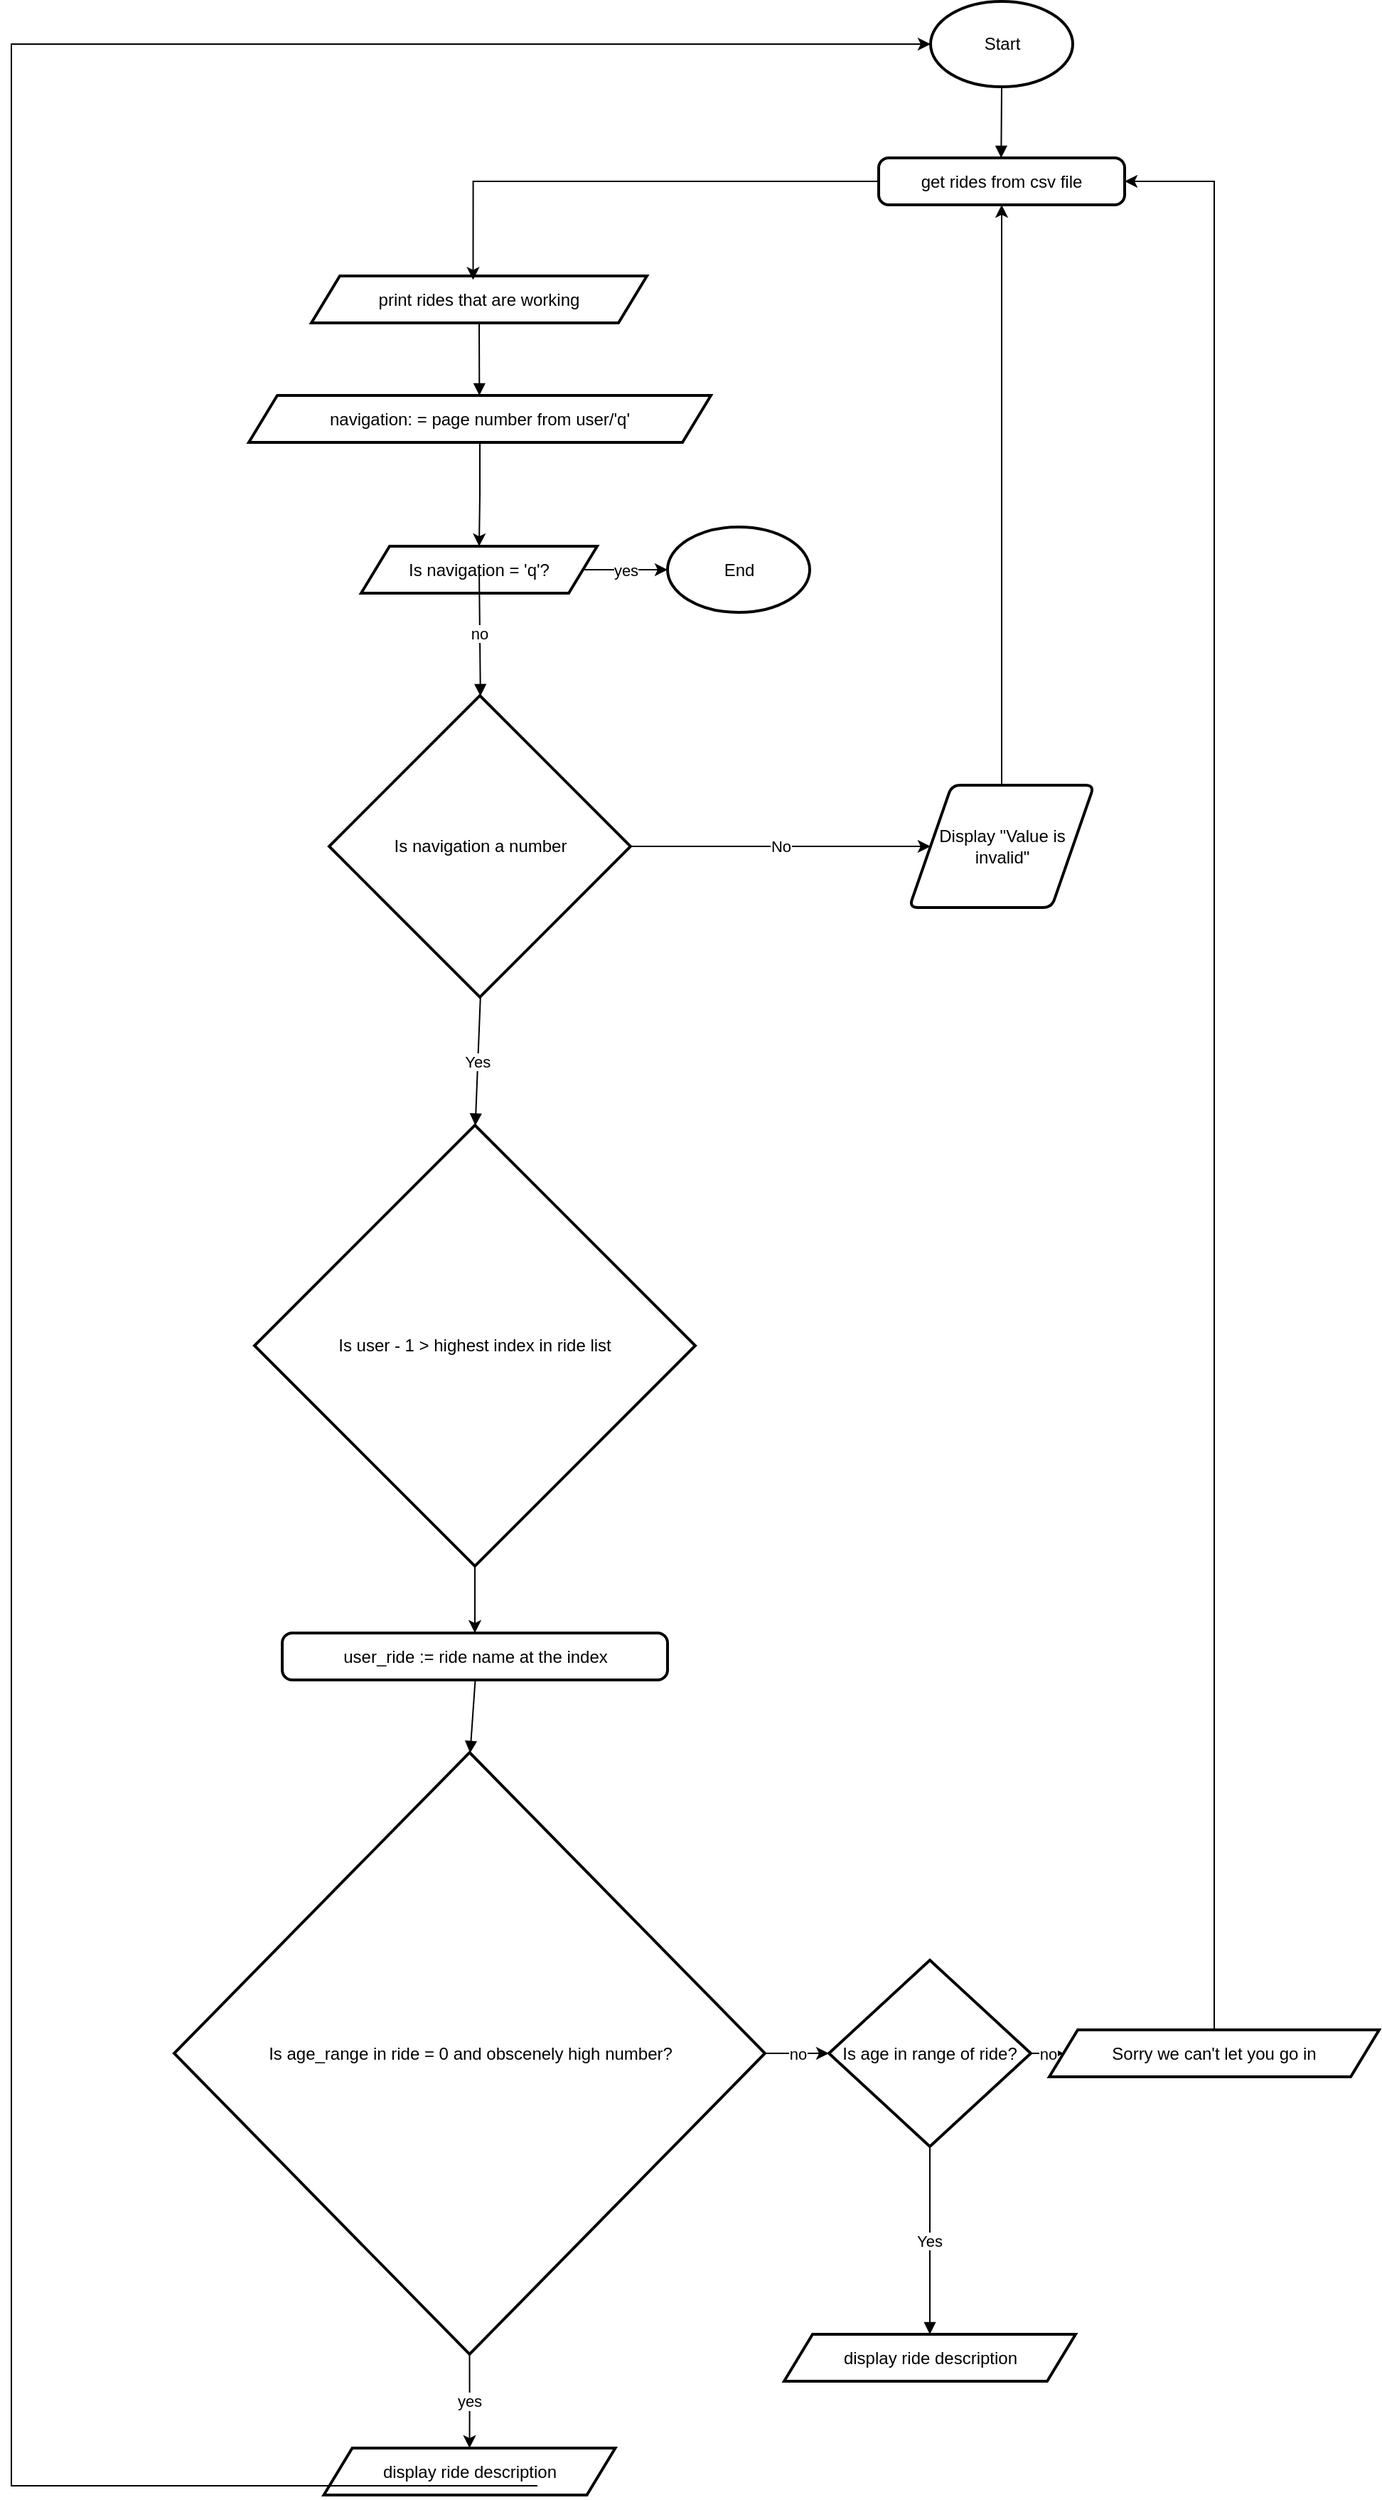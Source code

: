 <mxfile version="24.4.0" type="device">
  <diagram name="Page-1" id="J3T0IwS7myqQdHtLeNHc">
    <mxGraphModel dx="5352" dy="2088" grid="1" gridSize="10" guides="1" tooltips="1" connect="1" arrows="1" fold="1" page="1" pageScale="1" pageWidth="850" pageHeight="1100" math="0" shadow="0">
      <root>
        <mxCell id="0" />
        <mxCell id="1" parent="0" />
        <mxCell id="fhXxiCePGbMJhccEYAMn-2" value="get rides from csv file" style="rounded=1;absoluteArcSize=1;arcSize=14;whiteSpace=wrap;strokeWidth=2;" vertex="1" parent="1">
          <mxGeometry x="980" y="290" width="173" height="33" as="geometry" />
        </mxCell>
        <mxCell id="fhXxiCePGbMJhccEYAMn-3" value="print rides that are working" style="shape=parallelogram;perimeter=parallelogramPerimeter;fixedSize=1;strokeWidth=2;whiteSpace=wrap;" vertex="1" parent="1">
          <mxGeometry x="581" y="373" width="236" height="33" as="geometry" />
        </mxCell>
        <mxCell id="fhXxiCePGbMJhccEYAMn-43" style="edgeStyle=orthogonalEdgeStyle;rounded=0;orthogonalLoop=1;jettySize=auto;html=1;" edge="1" parent="1" source="fhXxiCePGbMJhccEYAMn-4" target="fhXxiCePGbMJhccEYAMn-5">
          <mxGeometry relative="1" as="geometry" />
        </mxCell>
        <mxCell id="fhXxiCePGbMJhccEYAMn-4" value="navigation: = page number from user/&#39;q&#39;" style="shape=parallelogram;perimeter=parallelogramPerimeter;fixedSize=1;strokeWidth=2;whiteSpace=wrap;" vertex="1" parent="1">
          <mxGeometry x="537" y="457" width="325" height="33" as="geometry" />
        </mxCell>
        <mxCell id="fhXxiCePGbMJhccEYAMn-51" value="yes" style="edgeStyle=orthogonalEdgeStyle;rounded=0;orthogonalLoop=1;jettySize=auto;html=1;" edge="1" parent="1" source="fhXxiCePGbMJhccEYAMn-5" target="fhXxiCePGbMJhccEYAMn-32">
          <mxGeometry relative="1" as="geometry" />
        </mxCell>
        <mxCell id="fhXxiCePGbMJhccEYAMn-5" value="Is navigation = &#39;q&#39;?" style="shape=parallelogram;perimeter=parallelogramPerimeter;fixedSize=1;strokeWidth=2;whiteSpace=wrap;" vertex="1" parent="1">
          <mxGeometry x="616" y="563" width="166" height="33" as="geometry" />
        </mxCell>
        <mxCell id="fhXxiCePGbMJhccEYAMn-45" value="No" style="edgeStyle=orthogonalEdgeStyle;rounded=0;orthogonalLoop=1;jettySize=auto;html=1;exitX=1;exitY=0.5;exitDx=0;exitDy=0;" edge="1" parent="1" source="fhXxiCePGbMJhccEYAMn-7" target="fhXxiCePGbMJhccEYAMn-36">
          <mxGeometry relative="1" as="geometry" />
        </mxCell>
        <mxCell id="fhXxiCePGbMJhccEYAMn-7" value="Is navigation a number" style="rhombus;strokeWidth=2;whiteSpace=wrap;" vertex="1" parent="1">
          <mxGeometry x="593.5" y="668" width="212" height="212" as="geometry" />
        </mxCell>
        <mxCell id="fhXxiCePGbMJhccEYAMn-44" style="edgeStyle=orthogonalEdgeStyle;rounded=0;orthogonalLoop=1;jettySize=auto;html=1;exitX=0.5;exitY=1;exitDx=0;exitDy=0;entryX=0.5;entryY=0;entryDx=0;entryDy=0;" edge="1" parent="1" source="fhXxiCePGbMJhccEYAMn-8" target="fhXxiCePGbMJhccEYAMn-9">
          <mxGeometry relative="1" as="geometry" />
        </mxCell>
        <mxCell id="fhXxiCePGbMJhccEYAMn-8" value="Is user - 1 &gt; highest index in ride list" style="rhombus;strokeWidth=2;whiteSpace=wrap;" vertex="1" parent="1">
          <mxGeometry x="541" y="970" width="310" height="310" as="geometry" />
        </mxCell>
        <mxCell id="fhXxiCePGbMJhccEYAMn-9" value="user_ride := ride name at the index" style="rounded=1;absoluteArcSize=1;arcSize=14;whiteSpace=wrap;strokeWidth=2;" vertex="1" parent="1">
          <mxGeometry x="560.5" y="1327" width="271" height="33" as="geometry" />
        </mxCell>
        <mxCell id="fhXxiCePGbMJhccEYAMn-53" value="yes" style="edgeStyle=orthogonalEdgeStyle;rounded=0;orthogonalLoop=1;jettySize=auto;html=1;exitX=0.5;exitY=1;exitDx=0;exitDy=0;entryX=0.5;entryY=0;entryDx=0;entryDy=0;" edge="1" parent="1" source="fhXxiCePGbMJhccEYAMn-11" target="fhXxiCePGbMJhccEYAMn-12">
          <mxGeometry relative="1" as="geometry" />
        </mxCell>
        <mxCell id="fhXxiCePGbMJhccEYAMn-54" value="no" style="edgeStyle=orthogonalEdgeStyle;rounded=0;orthogonalLoop=1;jettySize=auto;html=1;entryX=0;entryY=0.5;entryDx=0;entryDy=0;" edge="1" parent="1" source="fhXxiCePGbMJhccEYAMn-11" target="fhXxiCePGbMJhccEYAMn-13">
          <mxGeometry relative="1" as="geometry" />
        </mxCell>
        <mxCell id="fhXxiCePGbMJhccEYAMn-11" value="Is age_range in ride = 0 and obscenely high number?" style="rhombus;strokeWidth=2;whiteSpace=wrap;" vertex="1" parent="1">
          <mxGeometry x="484.5" y="1411" width="415.5" height="423" as="geometry" />
        </mxCell>
        <mxCell id="fhXxiCePGbMJhccEYAMn-12" value="display ride description" style="shape=parallelogram;perimeter=parallelogramPerimeter;fixedSize=1;strokeWidth=2;whiteSpace=wrap;" vertex="1" parent="1">
          <mxGeometry x="589.75" y="1900" width="205" height="33" as="geometry" />
        </mxCell>
        <mxCell id="fhXxiCePGbMJhccEYAMn-55" value="no" style="edgeStyle=orthogonalEdgeStyle;rounded=0;orthogonalLoop=1;jettySize=auto;html=1;exitX=1;exitY=0.5;exitDx=0;exitDy=0;entryX=0;entryY=0.5;entryDx=0;entryDy=0;" edge="1" parent="1" source="fhXxiCePGbMJhccEYAMn-13" target="fhXxiCePGbMJhccEYAMn-15">
          <mxGeometry relative="1" as="geometry" />
        </mxCell>
        <mxCell id="fhXxiCePGbMJhccEYAMn-13" value="Is age in range of ride?" style="rhombus;strokeWidth=2;whiteSpace=wrap;" vertex="1" parent="1">
          <mxGeometry x="945" y="1557" width="142" height="131" as="geometry" />
        </mxCell>
        <mxCell id="fhXxiCePGbMJhccEYAMn-14" value="display ride description" style="shape=parallelogram;perimeter=parallelogramPerimeter;fixedSize=1;strokeWidth=2;whiteSpace=wrap;" vertex="1" parent="1">
          <mxGeometry x="913.5" y="1820" width="205" height="33" as="geometry" />
        </mxCell>
        <mxCell id="fhXxiCePGbMJhccEYAMn-35" style="edgeStyle=orthogonalEdgeStyle;rounded=0;orthogonalLoop=1;jettySize=auto;html=1;entryX=1;entryY=0.5;entryDx=0;entryDy=0;" edge="1" parent="1" source="fhXxiCePGbMJhccEYAMn-15" target="fhXxiCePGbMJhccEYAMn-2">
          <mxGeometry relative="1" as="geometry" />
        </mxCell>
        <mxCell id="fhXxiCePGbMJhccEYAMn-15" value="Sorry we can&#39;t let you go in" style="shape=parallelogram;perimeter=parallelogramPerimeter;fixedSize=1;strokeWidth=2;whiteSpace=wrap;" vertex="1" parent="1">
          <mxGeometry x="1100" y="1606" width="232" height="33" as="geometry" />
        </mxCell>
        <mxCell id="fhXxiCePGbMJhccEYAMn-16" value="" style="curved=1;startArrow=none;endArrow=block;exitX=0.503;exitY=1.001;entryX=0.498;entryY=0.002;rounded=0;" edge="1" parent="1" target="fhXxiCePGbMJhccEYAMn-2">
          <mxGeometry relative="1" as="geometry">
            <Array as="points" />
            <mxPoint x="1066.5" y="240.0" as="sourcePoint" />
          </mxGeometry>
        </mxCell>
        <mxCell id="fhXxiCePGbMJhccEYAMn-18" value="" style="curved=1;startArrow=none;endArrow=block;exitX=0.5;exitY=1.026;entryX=0.499;entryY=-0.004;rounded=0;" edge="1" parent="1" source="fhXxiCePGbMJhccEYAMn-3" target="fhXxiCePGbMJhccEYAMn-4">
          <mxGeometry relative="1" as="geometry">
            <Array as="points" />
          </mxGeometry>
        </mxCell>
        <mxCell id="fhXxiCePGbMJhccEYAMn-21" value="no" style="curved=1;startArrow=none;endArrow=block;exitX=0.496;exitY=0.999;entryX=0.502;entryY=0.001;rounded=0;" edge="1" parent="1" source="fhXxiCePGbMJhccEYAMn-5" target="fhXxiCePGbMJhccEYAMn-7">
          <mxGeometry relative="1" as="geometry">
            <Array as="points" />
          </mxGeometry>
        </mxCell>
        <mxCell id="fhXxiCePGbMJhccEYAMn-22" value="Yes" style="curved=1;startArrow=none;endArrow=block;exitX=0.502;exitY=1.002;entryX=0.501;entryY=-0.001;rounded=0;" edge="1" parent="1" source="fhXxiCePGbMJhccEYAMn-7" target="fhXxiCePGbMJhccEYAMn-8">
          <mxGeometry relative="1" as="geometry">
            <Array as="points" />
          </mxGeometry>
        </mxCell>
        <mxCell id="fhXxiCePGbMJhccEYAMn-26" value="" style="curved=1;startArrow=none;endArrow=block;exitX=0.501;exitY=1.016;entryX=0.501;entryY=-0.001;rounded=0;" edge="1" parent="1" source="fhXxiCePGbMJhccEYAMn-9" target="fhXxiCePGbMJhccEYAMn-11">
          <mxGeometry relative="1" as="geometry">
            <Array as="points" />
          </mxGeometry>
        </mxCell>
        <mxCell id="fhXxiCePGbMJhccEYAMn-29" value="Yes" style="curved=0;startArrow=none;endArrow=block;exitX=0.5;exitY=1;rounded=0;exitDx=0;exitDy=0;" edge="1" parent="1" source="fhXxiCePGbMJhccEYAMn-13" target="fhXxiCePGbMJhccEYAMn-14">
          <mxGeometry relative="1" as="geometry">
            <Array as="points" />
          </mxGeometry>
        </mxCell>
        <mxCell id="fhXxiCePGbMJhccEYAMn-32" value="End" style="strokeWidth=2;html=1;shape=mxgraph.flowchart.start_1;whiteSpace=wrap;" vertex="1" parent="1">
          <mxGeometry x="831.5" y="549.5" width="100" height="60" as="geometry" />
        </mxCell>
        <mxCell id="fhXxiCePGbMJhccEYAMn-33" value="Start" style="strokeWidth=2;html=1;shape=mxgraph.flowchart.start_1;whiteSpace=wrap;" vertex="1" parent="1">
          <mxGeometry x="1016.5" y="180" width="100" height="60" as="geometry" />
        </mxCell>
        <mxCell id="fhXxiCePGbMJhccEYAMn-46" style="edgeStyle=orthogonalEdgeStyle;rounded=0;orthogonalLoop=1;jettySize=auto;html=1;entryX=0.5;entryY=1;entryDx=0;entryDy=0;" edge="1" parent="1" source="fhXxiCePGbMJhccEYAMn-36" target="fhXxiCePGbMJhccEYAMn-2">
          <mxGeometry relative="1" as="geometry" />
        </mxCell>
        <mxCell id="fhXxiCePGbMJhccEYAMn-36" value="Display &quot;Value is invalid&quot;" style="shape=parallelogram;html=1;strokeWidth=2;perimeter=parallelogramPerimeter;whiteSpace=wrap;rounded=1;arcSize=12;size=0.23;" vertex="1" parent="1">
          <mxGeometry x="1001.5" y="731" width="130" height="86" as="geometry" />
        </mxCell>
        <mxCell id="fhXxiCePGbMJhccEYAMn-42" style="edgeStyle=orthogonalEdgeStyle;rounded=0;orthogonalLoop=1;jettySize=auto;html=1;entryX=0.482;entryY=0.082;entryDx=0;entryDy=0;entryPerimeter=0;" edge="1" parent="1" source="fhXxiCePGbMJhccEYAMn-2" target="fhXxiCePGbMJhccEYAMn-3">
          <mxGeometry relative="1" as="geometry" />
        </mxCell>
        <mxCell id="fhXxiCePGbMJhccEYAMn-50" style="edgeStyle=orthogonalEdgeStyle;rounded=0;orthogonalLoop=1;jettySize=auto;html=1;exitX=0.5;exitY=1;exitDx=0;exitDy=0;" edge="1" parent="1" source="fhXxiCePGbMJhccEYAMn-14" target="fhXxiCePGbMJhccEYAMn-14">
          <mxGeometry relative="1" as="geometry" />
        </mxCell>
        <mxCell id="fhXxiCePGbMJhccEYAMn-58" style="edgeStyle=orthogonalEdgeStyle;rounded=0;orthogonalLoop=1;jettySize=auto;html=1;entryX=0;entryY=0.5;entryDx=0;entryDy=0;entryPerimeter=0;" edge="1" parent="1" target="fhXxiCePGbMJhccEYAMn-33">
          <mxGeometry relative="1" as="geometry">
            <mxPoint x="740.001" y="1926.514" as="sourcePoint" />
            <mxPoint x="971.76" y="220" as="targetPoint" />
            <Array as="points">
              <mxPoint x="370" y="1927" />
              <mxPoint x="370" y="210" />
            </Array>
          </mxGeometry>
        </mxCell>
      </root>
    </mxGraphModel>
  </diagram>
</mxfile>
